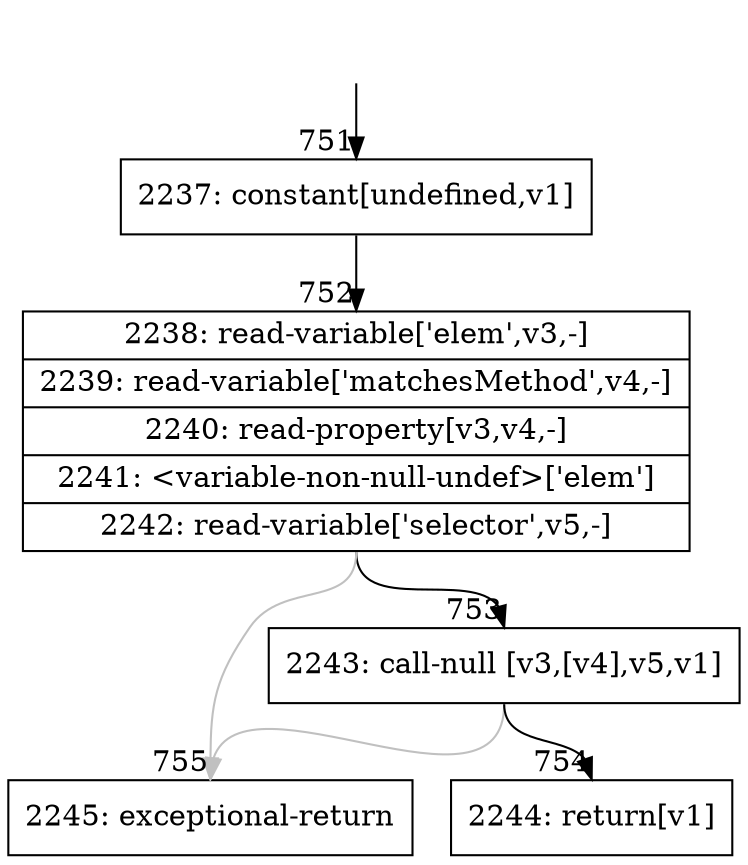 digraph {
rankdir="TD"
BB_entry68[shape=none,label=""];
BB_entry68 -> BB751 [tailport=s, headport=n, headlabel="    751"]
BB751 [shape=record label="{2237: constant[undefined,v1]}" ] 
BB751 -> BB752 [tailport=s, headport=n, headlabel="      752"]
BB752 [shape=record label="{2238: read-variable['elem',v3,-]|2239: read-variable['matchesMethod',v4,-]|2240: read-property[v3,v4,-]|2241: \<variable-non-null-undef\>['elem']|2242: read-variable['selector',v5,-]}" ] 
BB752 -> BB753 [tailport=s, headport=n, headlabel="      753"]
BB752 -> BB755 [tailport=s, headport=n, color=gray, headlabel="      755"]
BB753 [shape=record label="{2243: call-null [v3,[v4],v5,v1]}" ] 
BB753 -> BB754 [tailport=s, headport=n, headlabel="      754"]
BB753 -> BB755 [tailport=s, headport=n, color=gray]
BB754 [shape=record label="{2244: return[v1]}" ] 
BB755 [shape=record label="{2245: exceptional-return}" ] 
//#$~ 1130
}
